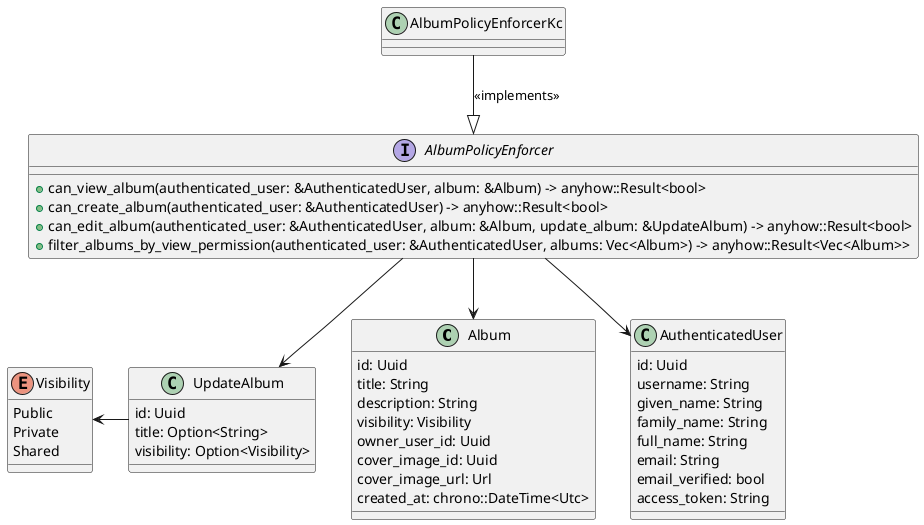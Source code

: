 @startuml

class Album {
    id: Uuid
    title: String
    description: String
    visibility: Visibility
    owner_user_id: Uuid
    cover_image_id: Uuid
    cover_image_url: Url
    created_at: chrono::DateTime<Utc>
}

class UpdateAlbum {
    id: Uuid
    title: Option<String>
    visibility: Option<Visibility>
}

enum Visibility {
    Public
    Private
    Shared
}

interface AlbumPolicyEnforcer {
    + can_view_album(authenticated_user: &AuthenticatedUser, album: &Album) -> anyhow::Result<bool>
    + can_create_album(authenticated_user: &AuthenticatedUser) -> anyhow::Result<bool>
    + can_edit_album(authenticated_user: &AuthenticatedUser, album: &Album, update_album: &UpdateAlbum) -> anyhow::Result<bool>
    + filter_albums_by_view_permission(authenticated_user: &AuthenticatedUser, albums: Vec<Album>) -> anyhow::Result<Vec<Album>>
}

class AuthenticatedUser {
    id: Uuid
    username: String
    given_name: String
    family_name: String
    full_name: String
    email: String
    email_verified: bool
    access_token: String
}

class AlbumPolicyEnforcerKc {}

AlbumPolicyEnforcer --> AuthenticatedUser
AlbumPolicyEnforcer --> Album
AlbumPolicyEnforcer --> UpdateAlbum
UpdateAlbum -l-> Visibility
AlbumPolicyEnforcerKc --|>  AlbumPolicyEnforcer : <<implements>>
@enduml
